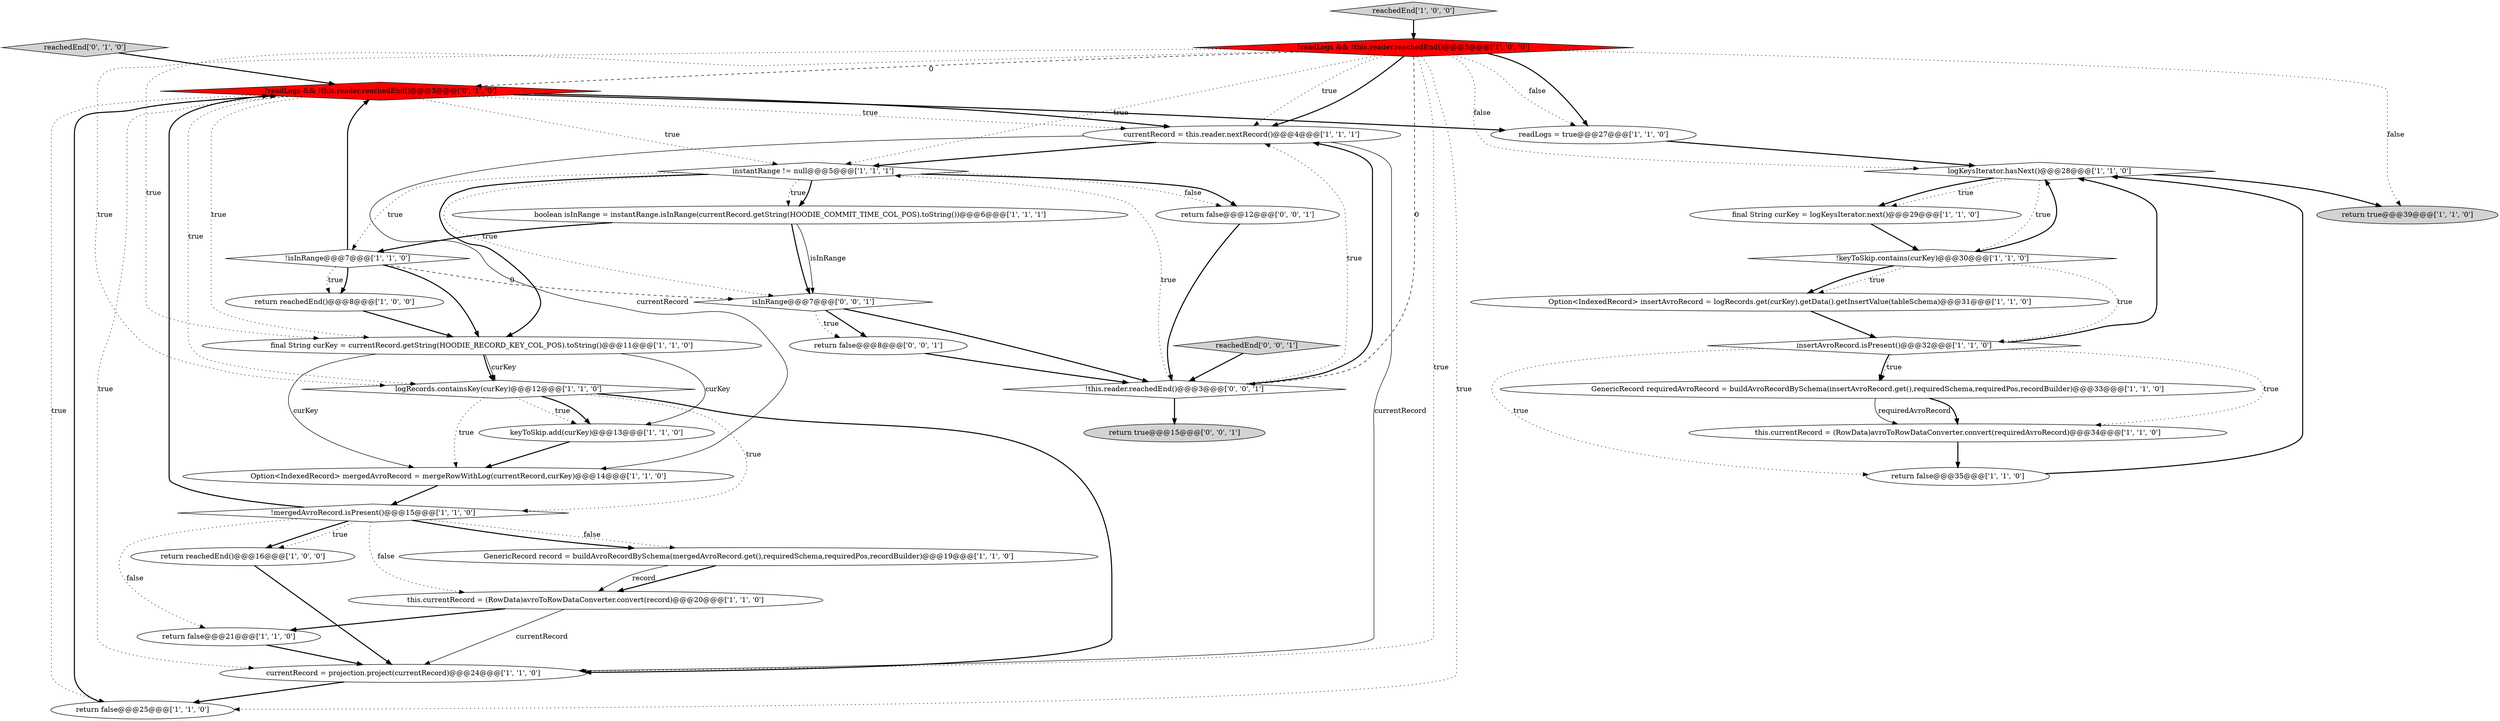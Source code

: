 digraph {
29 [style = filled, label = "reachedEnd['0', '1', '0']", fillcolor = lightgray, shape = diamond image = "AAA0AAABBB2BBB"];
10 [style = filled, label = "!isInRange@@@7@@@['1', '1', '0']", fillcolor = white, shape = diamond image = "AAA0AAABBB1BBB"];
9 [style = filled, label = "return reachedEnd()@@@16@@@['1', '0', '0']", fillcolor = white, shape = ellipse image = "AAA0AAABBB1BBB"];
12 [style = filled, label = "GenericRecord requiredAvroRecord = buildAvroRecordBySchema(insertAvroRecord.get(),requiredSchema,requiredPos,recordBuilder)@@@33@@@['1', '1', '0']", fillcolor = white, shape = ellipse image = "AAA0AAABBB1BBB"];
11 [style = filled, label = "insertAvroRecord.isPresent()@@@32@@@['1', '1', '0']", fillcolor = white, shape = diamond image = "AAA0AAABBB1BBB"];
33 [style = filled, label = "return true@@@15@@@['0', '0', '1']", fillcolor = lightgray, shape = ellipse image = "AAA0AAABBB3BBB"];
31 [style = filled, label = "return false@@@12@@@['0', '0', '1']", fillcolor = white, shape = ellipse image = "AAA0AAABBB3BBB"];
7 [style = filled, label = "logRecords.containsKey(curKey)@@@12@@@['1', '1', '0']", fillcolor = white, shape = diamond image = "AAA0AAABBB1BBB"];
4 [style = filled, label = "!mergedAvroRecord.isPresent()@@@15@@@['1', '1', '0']", fillcolor = white, shape = diamond image = "AAA0AAABBB1BBB"];
1 [style = filled, label = "return false@@@25@@@['1', '1', '0']", fillcolor = white, shape = ellipse image = "AAA0AAABBB1BBB"];
28 [style = filled, label = "!readLogs && !this.reader.reachedEnd()@@@3@@@['0', '1', '0']", fillcolor = red, shape = diamond image = "AAA1AAABBB2BBB"];
5 [style = filled, label = "logKeysIterator.hasNext()@@@28@@@['1', '1', '0']", fillcolor = white, shape = diamond image = "AAA0AAABBB1BBB"];
32 [style = filled, label = "isInRange@@@7@@@['0', '0', '1']", fillcolor = white, shape = diamond image = "AAA0AAABBB3BBB"];
18 [style = filled, label = "GenericRecord record = buildAvroRecordBySchema(mergedAvroRecord.get(),requiredSchema,requiredPos,recordBuilder)@@@19@@@['1', '1', '0']", fillcolor = white, shape = ellipse image = "AAA0AAABBB1BBB"];
25 [style = filled, label = "this.currentRecord = (RowData)avroToRowDataConverter.convert(requiredAvroRecord)@@@34@@@['1', '1', '0']", fillcolor = white, shape = ellipse image = "AAA0AAABBB1BBB"];
8 [style = filled, label = "Option<IndexedRecord> mergedAvroRecord = mergeRowWithLog(currentRecord,curKey)@@@14@@@['1', '1', '0']", fillcolor = white, shape = ellipse image = "AAA0AAABBB1BBB"];
0 [style = filled, label = "boolean isInRange = instantRange.isInRange(currentRecord.getString(HOODIE_COMMIT_TIME_COL_POS).toString())@@@6@@@['1', '1', '1']", fillcolor = white, shape = ellipse image = "AAA0AAABBB1BBB"];
17 [style = filled, label = "keyToSkip.add(curKey)@@@13@@@['1', '1', '0']", fillcolor = white, shape = ellipse image = "AAA0AAABBB1BBB"];
26 [style = filled, label = "!keyToSkip.contains(curKey)@@@30@@@['1', '1', '0']", fillcolor = white, shape = diamond image = "AAA0AAABBB1BBB"];
3 [style = filled, label = "final String curKey = currentRecord.getString(HOODIE_RECORD_KEY_COL_POS).toString()@@@11@@@['1', '1', '0']", fillcolor = white, shape = ellipse image = "AAA0AAABBB1BBB"];
20 [style = filled, label = "return false@@@21@@@['1', '1', '0']", fillcolor = white, shape = ellipse image = "AAA0AAABBB1BBB"];
22 [style = filled, label = "Option<IndexedRecord> insertAvroRecord = logRecords.get(curKey).getData().getInsertValue(tableSchema)@@@31@@@['1', '1', '0']", fillcolor = white, shape = ellipse image = "AAA0AAABBB1BBB"];
34 [style = filled, label = "return false@@@8@@@['0', '0', '1']", fillcolor = white, shape = ellipse image = "AAA0AAABBB3BBB"];
24 [style = filled, label = "final String curKey = logKeysIterator.next()@@@29@@@['1', '1', '0']", fillcolor = white, shape = ellipse image = "AAA0AAABBB1BBB"];
6 [style = filled, label = "return false@@@35@@@['1', '1', '0']", fillcolor = white, shape = ellipse image = "AAA0AAABBB1BBB"];
30 [style = filled, label = "reachedEnd['0', '0', '1']", fillcolor = lightgray, shape = diamond image = "AAA0AAABBB3BBB"];
16 [style = filled, label = "currentRecord = this.reader.nextRecord()@@@4@@@['1', '1', '1']", fillcolor = white, shape = ellipse image = "AAA0AAABBB1BBB"];
19 [style = filled, label = "this.currentRecord = (RowData)avroToRowDataConverter.convert(record)@@@20@@@['1', '1', '0']", fillcolor = white, shape = ellipse image = "AAA0AAABBB1BBB"];
2 [style = filled, label = "reachedEnd['1', '0', '0']", fillcolor = lightgray, shape = diamond image = "AAA0AAABBB1BBB"];
27 [style = filled, label = "return true@@@39@@@['1', '1', '0']", fillcolor = lightgray, shape = ellipse image = "AAA0AAABBB1BBB"];
13 [style = filled, label = "instantRange != null@@@5@@@['1', '1', '1']", fillcolor = white, shape = diamond image = "AAA0AAABBB1BBB"];
23 [style = filled, label = "!readLogs && !this.reader.reachedEnd()@@@3@@@['1', '0', '0']", fillcolor = red, shape = diamond image = "AAA1AAABBB1BBB"];
21 [style = filled, label = "currentRecord = projection.project(currentRecord)@@@24@@@['1', '1', '0']", fillcolor = white, shape = ellipse image = "AAA0AAABBB1BBB"];
14 [style = filled, label = "readLogs = true@@@27@@@['1', '1', '0']", fillcolor = white, shape = ellipse image = "AAA0AAABBB1BBB"];
15 [style = filled, label = "return reachedEnd()@@@8@@@['1', '0', '0']", fillcolor = white, shape = ellipse image = "AAA0AAABBB1BBB"];
35 [style = filled, label = "!this.reader.reachedEnd()@@@3@@@['0', '0', '1']", fillcolor = white, shape = diamond image = "AAA0AAABBB3BBB"];
32->35 [style = bold, label=""];
28->21 [style = dotted, label="true"];
23->27 [style = dotted, label="false"];
11->12 [style = dotted, label="true"];
23->28 [style = dashed, label="0"];
28->16 [style = dotted, label="true"];
3->17 [style = solid, label="curKey"];
19->21 [style = solid, label="currentRecord"];
32->34 [style = bold, label=""];
26->22 [style = dotted, label="true"];
25->6 [style = bold, label=""];
13->10 [style = dotted, label="true"];
26->22 [style = bold, label=""];
35->16 [style = dotted, label="true"];
28->14 [style = bold, label=""];
2->23 [style = bold, label=""];
5->24 [style = dotted, label="true"];
1->28 [style = bold, label=""];
31->35 [style = bold, label=""];
10->32 [style = dashed, label="0"];
21->1 [style = bold, label=""];
28->7 [style = dotted, label="true"];
9->21 [style = bold, label=""];
16->21 [style = solid, label="currentRecord"];
13->31 [style = dotted, label="false"];
8->4 [style = bold, label=""];
13->31 [style = bold, label=""];
28->13 [style = dotted, label="true"];
23->5 [style = dotted, label="false"];
4->19 [style = dotted, label="false"];
19->20 [style = bold, label=""];
4->18 [style = dotted, label="false"];
23->21 [style = dotted, label="true"];
18->19 [style = bold, label=""];
23->35 [style = dashed, label="0"];
4->18 [style = bold, label=""];
11->12 [style = bold, label=""];
13->32 [style = dotted, label="true"];
23->14 [style = bold, label=""];
3->8 [style = solid, label="curKey"];
23->1 [style = dotted, label="true"];
18->19 [style = solid, label="record"];
3->7 [style = bold, label=""];
13->0 [style = dotted, label="true"];
23->3 [style = dotted, label="true"];
5->26 [style = dotted, label="true"];
34->35 [style = bold, label=""];
7->17 [style = dotted, label="true"];
7->8 [style = dotted, label="true"];
22->11 [style = bold, label=""];
13->0 [style = bold, label=""];
23->16 [style = dotted, label="true"];
17->8 [style = bold, label=""];
4->9 [style = bold, label=""];
16->13 [style = bold, label=""];
7->17 [style = bold, label=""];
32->34 [style = dotted, label="true"];
28->3 [style = dotted, label="true"];
12->25 [style = solid, label="requiredAvroRecord"];
23->7 [style = dotted, label="true"];
15->3 [style = bold, label=""];
28->1 [style = dotted, label="true"];
24->26 [style = bold, label=""];
11->5 [style = bold, label=""];
6->5 [style = bold, label=""];
30->35 [style = bold, label=""];
11->6 [style = dotted, label="true"];
35->13 [style = dotted, label="true"];
5->24 [style = bold, label=""];
23->13 [style = dotted, label="true"];
26->11 [style = dotted, label="true"];
0->32 [style = bold, label=""];
14->5 [style = bold, label=""];
23->16 [style = bold, label=""];
35->16 [style = bold, label=""];
10->28 [style = bold, label=""];
10->15 [style = bold, label=""];
26->5 [style = bold, label=""];
16->8 [style = solid, label="currentRecord"];
35->33 [style = bold, label=""];
10->3 [style = bold, label=""];
28->16 [style = bold, label=""];
4->28 [style = bold, label=""];
29->28 [style = bold, label=""];
10->15 [style = dotted, label="true"];
20->21 [style = bold, label=""];
0->10 [style = bold, label=""];
23->14 [style = dotted, label="false"];
11->25 [style = dotted, label="true"];
13->3 [style = bold, label=""];
12->25 [style = bold, label=""];
4->20 [style = dotted, label="false"];
7->4 [style = dotted, label="true"];
7->21 [style = bold, label=""];
5->27 [style = bold, label=""];
4->9 [style = dotted, label="true"];
3->7 [style = solid, label="curKey"];
0->32 [style = solid, label="isInRange"];
}
